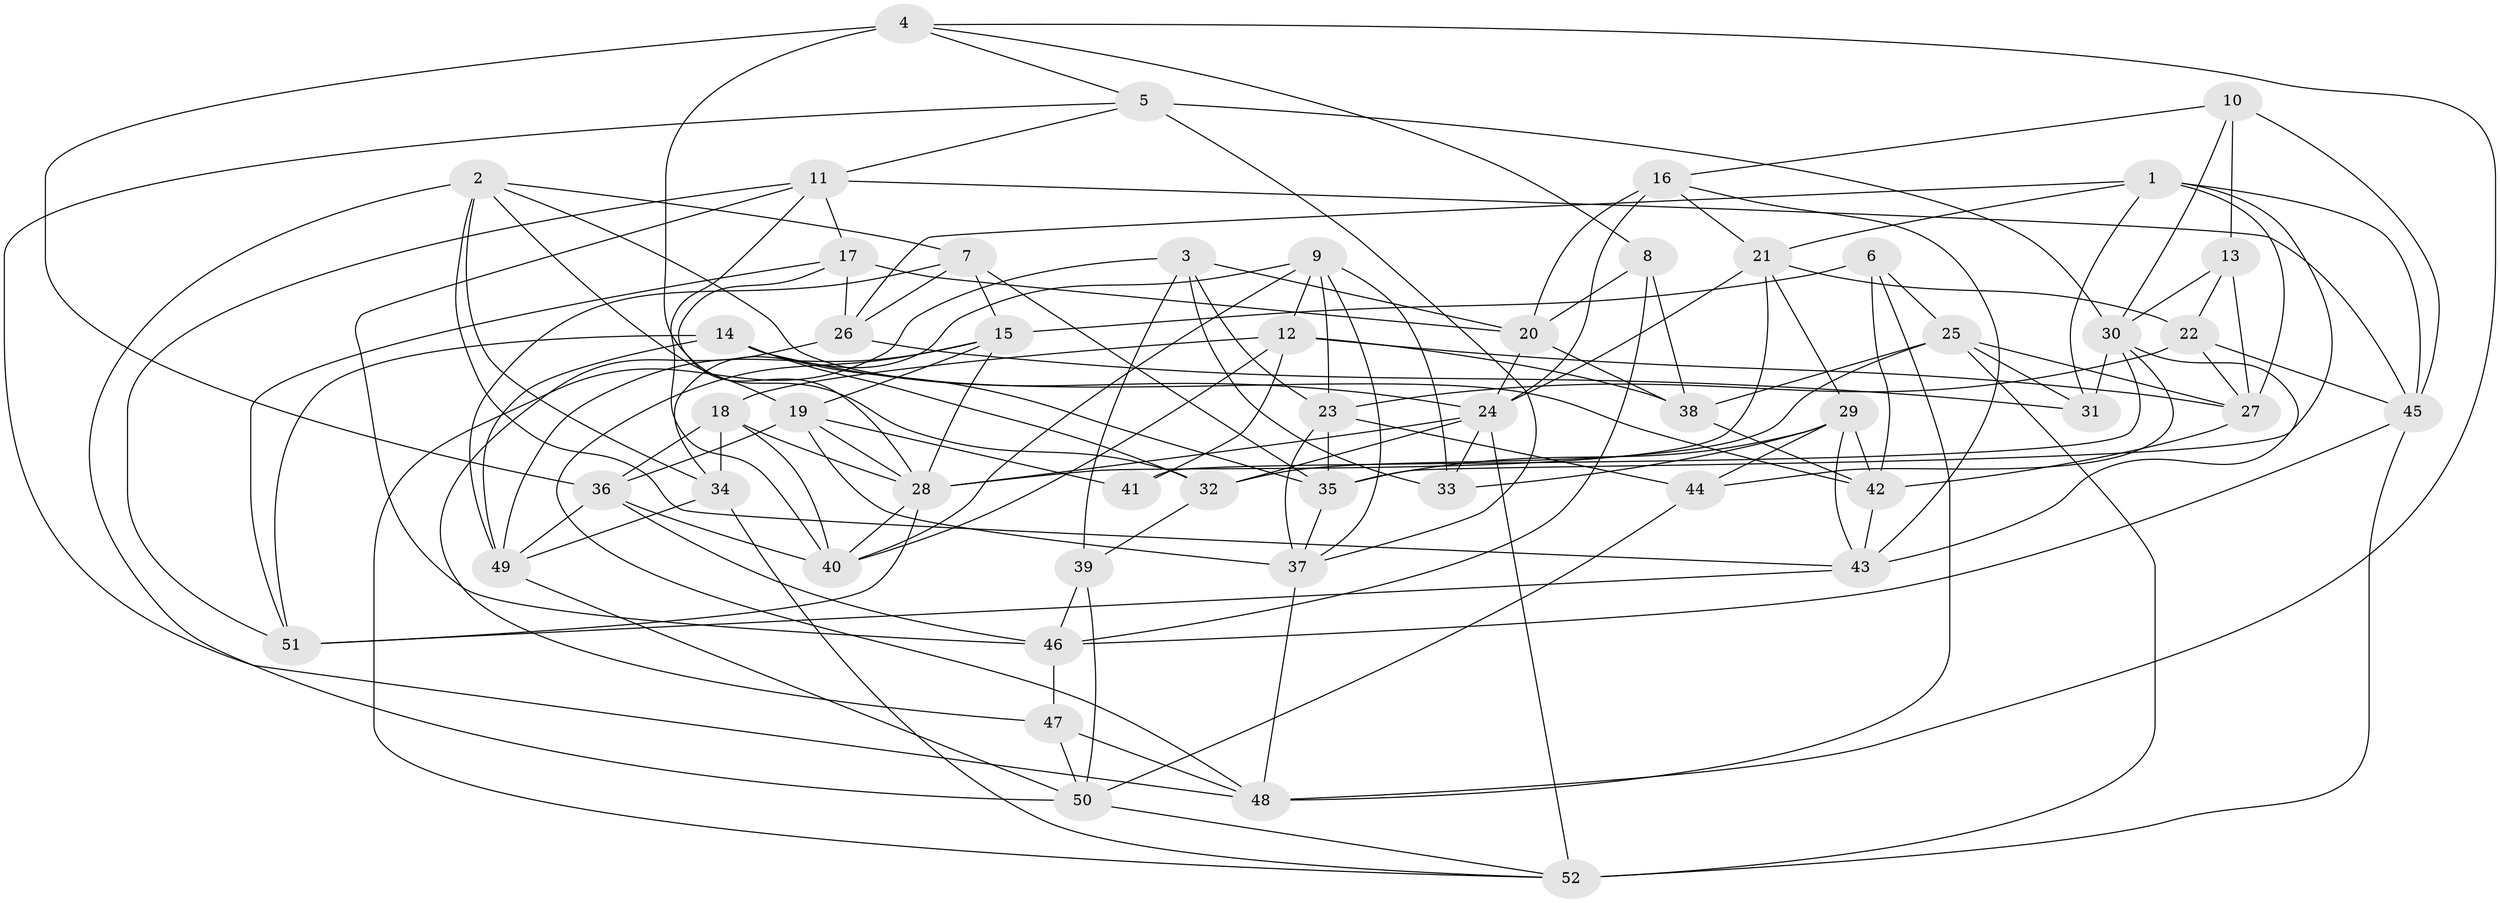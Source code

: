 // original degree distribution, {4: 1.0}
// Generated by graph-tools (version 1.1) at 2025/03/03/09/25 03:03:04]
// undirected, 52 vertices, 141 edges
graph export_dot {
graph [start="1"]
  node [color=gray90,style=filled];
  1;
  2;
  3;
  4;
  5;
  6;
  7;
  8;
  9;
  10;
  11;
  12;
  13;
  14;
  15;
  16;
  17;
  18;
  19;
  20;
  21;
  22;
  23;
  24;
  25;
  26;
  27;
  28;
  29;
  30;
  31;
  32;
  33;
  34;
  35;
  36;
  37;
  38;
  39;
  40;
  41;
  42;
  43;
  44;
  45;
  46;
  47;
  48;
  49;
  50;
  51;
  52;
  1 -- 21 [weight=1.0];
  1 -- 26 [weight=1.0];
  1 -- 27 [weight=1.0];
  1 -- 31 [weight=1.0];
  1 -- 35 [weight=1.0];
  1 -- 45 [weight=1.0];
  2 -- 7 [weight=1.0];
  2 -- 19 [weight=1.0];
  2 -- 34 [weight=1.0];
  2 -- 42 [weight=1.0];
  2 -- 43 [weight=1.0];
  2 -- 50 [weight=1.0];
  3 -- 20 [weight=2.0];
  3 -- 23 [weight=1.0];
  3 -- 33 [weight=1.0];
  3 -- 39 [weight=1.0];
  3 -- 52 [weight=1.0];
  4 -- 5 [weight=1.0];
  4 -- 8 [weight=1.0];
  4 -- 32 [weight=2.0];
  4 -- 36 [weight=1.0];
  4 -- 48 [weight=1.0];
  5 -- 11 [weight=1.0];
  5 -- 30 [weight=2.0];
  5 -- 37 [weight=1.0];
  5 -- 48 [weight=1.0];
  6 -- 15 [weight=1.0];
  6 -- 25 [weight=1.0];
  6 -- 42 [weight=1.0];
  6 -- 48 [weight=1.0];
  7 -- 15 [weight=1.0];
  7 -- 26 [weight=2.0];
  7 -- 35 [weight=1.0];
  7 -- 49 [weight=1.0];
  8 -- 20 [weight=1.0];
  8 -- 38 [weight=1.0];
  8 -- 46 [weight=1.0];
  9 -- 12 [weight=1.0];
  9 -- 23 [weight=1.0];
  9 -- 33 [weight=1.0];
  9 -- 34 [weight=1.0];
  9 -- 37 [weight=1.0];
  9 -- 40 [weight=1.0];
  10 -- 13 [weight=1.0];
  10 -- 16 [weight=1.0];
  10 -- 30 [weight=1.0];
  10 -- 45 [weight=1.0];
  11 -- 17 [weight=1.0];
  11 -- 40 [weight=1.0];
  11 -- 45 [weight=1.0];
  11 -- 46 [weight=1.0];
  11 -- 51 [weight=1.0];
  12 -- 18 [weight=1.0];
  12 -- 27 [weight=1.0];
  12 -- 38 [weight=1.0];
  12 -- 40 [weight=1.0];
  12 -- 41 [weight=1.0];
  13 -- 22 [weight=2.0];
  13 -- 27 [weight=1.0];
  13 -- 30 [weight=2.0];
  14 -- 24 [weight=1.0];
  14 -- 32 [weight=1.0];
  14 -- 35 [weight=1.0];
  14 -- 49 [weight=1.0];
  14 -- 51 [weight=2.0];
  15 -- 19 [weight=1.0];
  15 -- 28 [weight=1.0];
  15 -- 48 [weight=1.0];
  15 -- 49 [weight=1.0];
  16 -- 20 [weight=2.0];
  16 -- 21 [weight=1.0];
  16 -- 24 [weight=1.0];
  16 -- 43 [weight=1.0];
  17 -- 20 [weight=2.0];
  17 -- 26 [weight=1.0];
  17 -- 28 [weight=1.0];
  17 -- 51 [weight=1.0];
  18 -- 28 [weight=1.0];
  18 -- 34 [weight=2.0];
  18 -- 36 [weight=1.0];
  18 -- 40 [weight=1.0];
  19 -- 28 [weight=1.0];
  19 -- 36 [weight=1.0];
  19 -- 37 [weight=1.0];
  19 -- 41 [weight=1.0];
  20 -- 24 [weight=1.0];
  20 -- 38 [weight=2.0];
  21 -- 22 [weight=1.0];
  21 -- 24 [weight=1.0];
  21 -- 28 [weight=1.0];
  21 -- 29 [weight=1.0];
  22 -- 23 [weight=1.0];
  22 -- 27 [weight=1.0];
  22 -- 45 [weight=1.0];
  23 -- 35 [weight=1.0];
  23 -- 37 [weight=1.0];
  23 -- 44 [weight=1.0];
  24 -- 28 [weight=1.0];
  24 -- 32 [weight=1.0];
  24 -- 33 [weight=1.0];
  24 -- 52 [weight=1.0];
  25 -- 27 [weight=1.0];
  25 -- 31 [weight=1.0];
  25 -- 32 [weight=1.0];
  25 -- 38 [weight=1.0];
  25 -- 52 [weight=1.0];
  26 -- 31 [weight=1.0];
  26 -- 47 [weight=1.0];
  27 -- 42 [weight=1.0];
  28 -- 40 [weight=1.0];
  28 -- 51 [weight=1.0];
  29 -- 33 [weight=1.0];
  29 -- 35 [weight=1.0];
  29 -- 42 [weight=1.0];
  29 -- 43 [weight=1.0];
  29 -- 44 [weight=1.0];
  30 -- 31 [weight=1.0];
  30 -- 41 [weight=2.0];
  30 -- 43 [weight=1.0];
  30 -- 44 [weight=1.0];
  32 -- 39 [weight=1.0];
  34 -- 49 [weight=1.0];
  34 -- 52 [weight=1.0];
  35 -- 37 [weight=1.0];
  36 -- 40 [weight=1.0];
  36 -- 46 [weight=1.0];
  36 -- 49 [weight=1.0];
  37 -- 48 [weight=1.0];
  38 -- 42 [weight=1.0];
  39 -- 46 [weight=1.0];
  39 -- 50 [weight=1.0];
  42 -- 43 [weight=1.0];
  43 -- 51 [weight=1.0];
  44 -- 50 [weight=1.0];
  45 -- 46 [weight=1.0];
  45 -- 52 [weight=1.0];
  46 -- 47 [weight=1.0];
  47 -- 48 [weight=1.0];
  47 -- 50 [weight=1.0];
  49 -- 50 [weight=1.0];
  50 -- 52 [weight=1.0];
}
